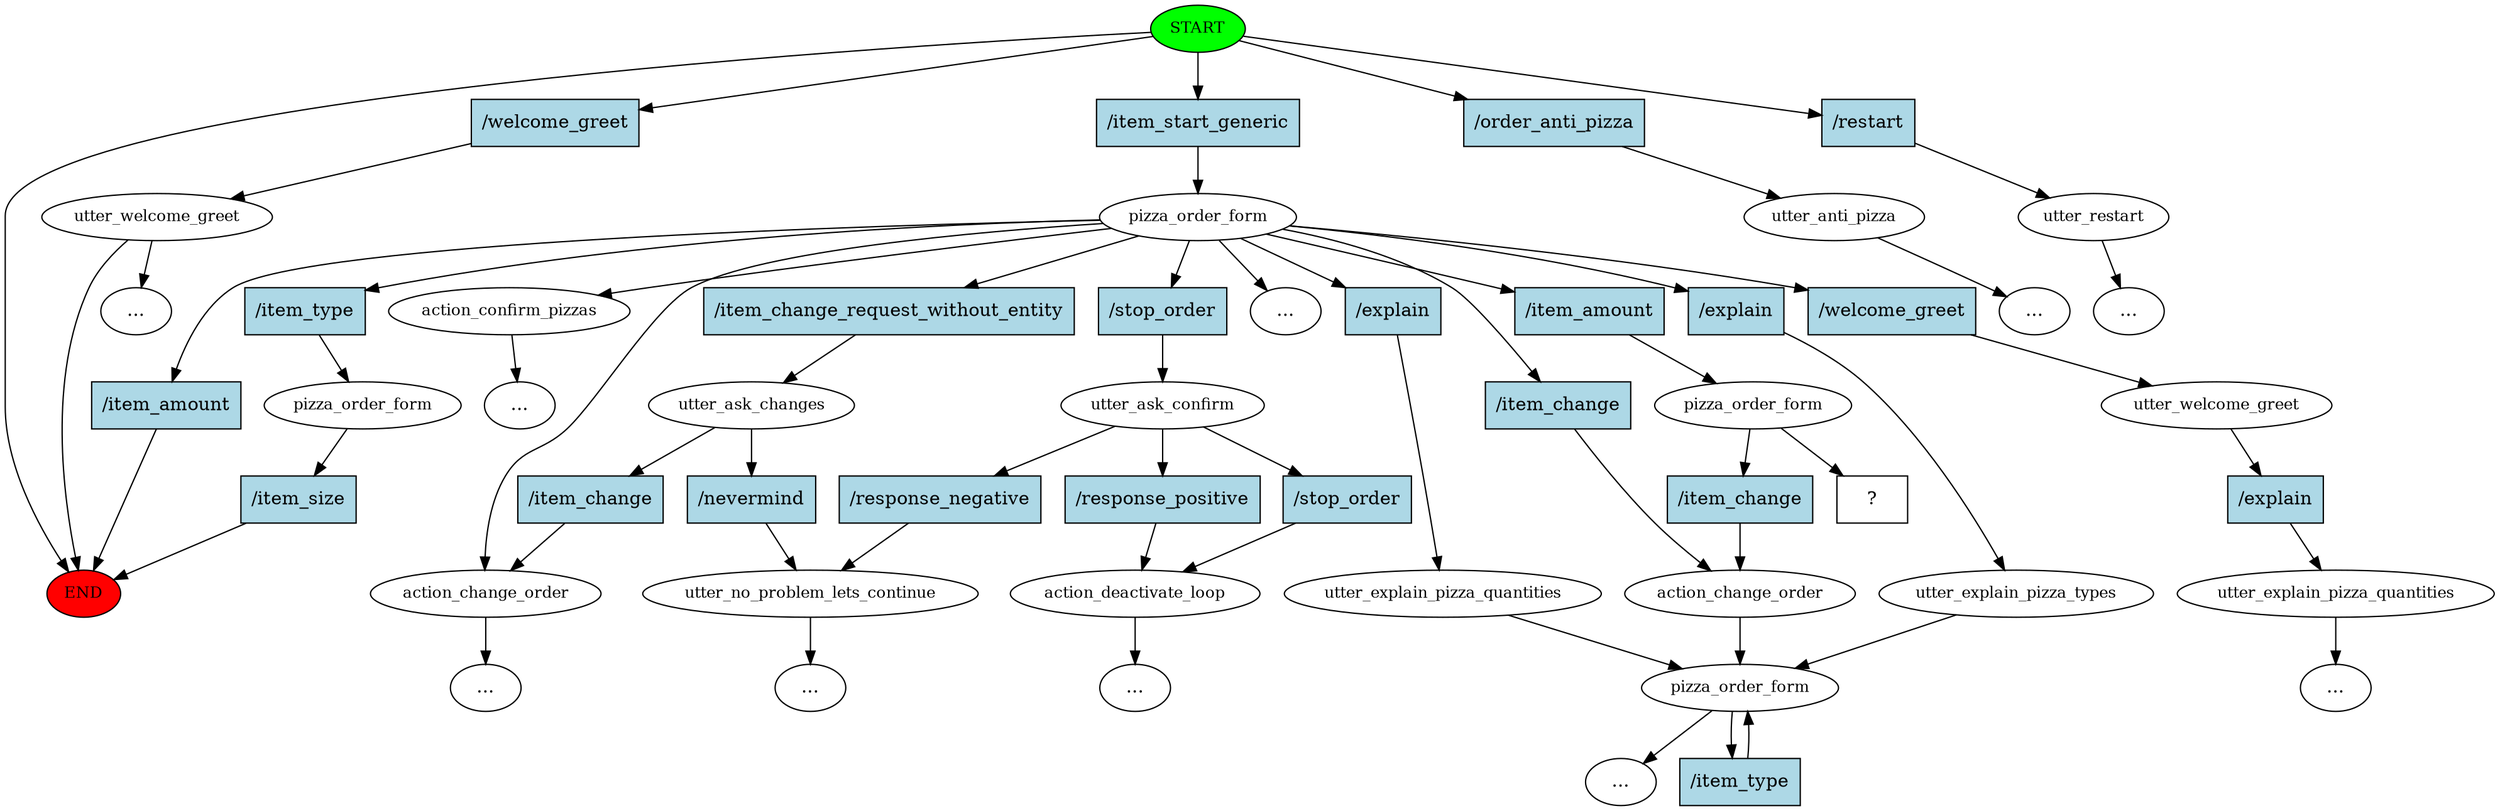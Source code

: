 digraph  {
0 [class="start active", fillcolor=green, fontsize=12, label=START, style=filled];
"-1" [class=end, fillcolor=red, fontsize=12, label=END, style=filled];
1 [class="", fontsize=12, label=utter_welcome_greet];
5 [class=active, fontsize=12, label=pizza_order_form];
7 [class="", fontsize=12, label=pizza_order_form];
10 [class="", fontsize=12, label=utter_anti_pizza];
18 [class="", fontsize=12, label=utter_explain_pizza_quantities];
19 [class="", fontsize=12, label=pizza_order_form];
21 [class="", fontsize=12, label=utter_ask_confirm];
22 [class="", fontsize=12, label=action_deactivate_loop];
41 [class="", fontsize=12, label=action_confirm_pizzas];
47 [class="", fontsize=12, label=utter_no_problem_lets_continue];
76 [class="", fontsize=12, label=action_change_order];
82 [class="", fontsize=12, label=utter_ask_changes];
83 [class="", fontsize=12, label=action_change_order];
97 [class="", fontsize=12, label=utter_explain_pizza_types];
100 [class="", fontsize=12, label=utter_welcome_greet];
101 [class="", fontsize=12, label=utter_explain_pizza_quantities];
"-53" [class=ellipsis, label="..."];
"-67" [class=ellipsis, label="..."];
"-75" [class=ellipsis, label="..."];
"-79" [class=ellipsis, label="..."];
180 [class=active, fontsize=12, label=pizza_order_form];
"-83" [class=ellipsis, label="..."];
"-87" [class=ellipsis, label="..."];
202 [class="", fontsize=12, label=utter_restart];
"-88" [class=ellipsis, label="..."];
"-89" [class=ellipsis, label="..."];
"-91" [class=ellipsis, label="..."];
"-92" [class=ellipsis, label="..."];
215 [class="intent dashed active", label="  ?  ", shape=rect];
216 [class=intent, fillcolor=lightblue, label="/welcome_greet", shape=rect, style=filled];
217 [class="intent active", fillcolor=lightblue, label="/item_start_generic", shape=rect, style=filled];
218 [class=intent, fillcolor=lightblue, label="/order_anti_pizza", shape=rect, style=filled];
219 [class=intent, fillcolor=lightblue, label="/restart", shape=rect, style=filled];
220 [class=intent, fillcolor=lightblue, label="/item_amount", shape=rect, style=filled];
221 [class=intent, fillcolor=lightblue, label="/item_type", shape=rect, style=filled];
222 [class=intent, fillcolor=lightblue, label="/explain", shape=rect, style=filled];
223 [class=intent, fillcolor=lightblue, label="/stop_order", shape=rect, style=filled];
224 [class=intent, fillcolor=lightblue, label="/item_change", shape=rect, style=filled];
225 [class=intent, fillcolor=lightblue, label="/item_change_request_without_entity", shape=rect, style=filled];
226 [class=intent, fillcolor=lightblue, label="/explain", shape=rect, style=filled];
227 [class=intent, fillcolor=lightblue, label="/welcome_greet", shape=rect, style=filled];
228 [class="intent active", fillcolor=lightblue, label="/item_amount", shape=rect, style=filled];
229 [class=intent, fillcolor=lightblue, label="/item_size", shape=rect, style=filled];
230 [class=intent, fillcolor=lightblue, label="/item_type", shape=rect, style=filled];
231 [class=intent, fillcolor=lightblue, label="/response_positive", shape=rect, style=filled];
232 [class=intent, fillcolor=lightblue, label="/stop_order", shape=rect, style=filled];
233 [class=intent, fillcolor=lightblue, label="/response_negative", shape=rect, style=filled];
234 [class=intent, fillcolor=lightblue, label="/item_change", shape=rect, style=filled];
235 [class=intent, fillcolor=lightblue, label="/nevermind", shape=rect, style=filled];
236 [class=intent, fillcolor=lightblue, label="/explain", shape=rect, style=filled];
237 [class=intent, fillcolor=lightblue, label="/item_change", shape=rect, style=filled];
0 -> "-1"  [class="", key=NONE, label=""];
0 -> 216  [class="", key=0];
0 -> 217  [class=active, key=0];
0 -> 218  [class="", key=0];
0 -> 219  [class="", key=0];
1 -> "-1"  [class="", key=NONE, label=""];
1 -> "-79"  [class="", key=NONE, label=""];
5 -> 41  [class="", key=NONE, label=""];
5 -> "-91"  [class="", key=NONE, label=""];
5 -> 83  [class="", key=NONE, label=""];
5 -> 220  [class="", key=0];
5 -> 221  [class="", key=0];
5 -> 222  [class="", key=0];
5 -> 223  [class="", key=0];
5 -> 224  [class="", key=0];
5 -> 225  [class="", key=0];
5 -> 226  [class="", key=0];
5 -> 227  [class="", key=0];
5 -> 228  [class=active, key=0];
7 -> 229  [class="", key=0];
10 -> "-53"  [class="", key=NONE, label=""];
18 -> 19  [class="", key=NONE, label=""];
19 -> "-92"  [class="", key=NONE, label=""];
19 -> 230  [class="", key=0];
21 -> 231  [class="", key=0];
21 -> 232  [class="", key=0];
21 -> 233  [class="", key=0];
22 -> "-75"  [class="", key=NONE, label=""];
41 -> "-67"  [class="", key=NONE, label=""];
47 -> "-83"  [class="", key=NONE, label=""];
76 -> 19  [class="", key=NONE, label=""];
82 -> 234  [class="", key=0];
82 -> 235  [class="", key=0];
83 -> "-87"  [class="", key=NONE, label=""];
97 -> 19  [class="", key=NONE, label=""];
100 -> 236  [class="", key=0];
101 -> "-89"  [class="", key=NONE, label=""];
180 -> 215  [class=active, key=NONE, label=""];
180 -> 237  [class="", key=0];
202 -> "-88"  [class="", key=NONE, label=""];
216 -> 1  [class="", key=0];
217 -> 5  [class=active, key=0];
218 -> 10  [class="", key=0];
219 -> 202  [class="", key=0];
220 -> "-1"  [class="", key=0];
221 -> 7  [class="", key=0];
222 -> 18  [class="", key=0];
223 -> 21  [class="", key=0];
224 -> 76  [class="", key=0];
225 -> 82  [class="", key=0];
226 -> 97  [class="", key=0];
227 -> 100  [class="", key=0];
228 -> 180  [class=active, key=0];
229 -> "-1"  [class="", key=0];
230 -> 19  [class="", key=0];
231 -> 22  [class="", key=0];
232 -> 22  [class="", key=0];
233 -> 47  [class="", key=0];
234 -> 83  [class="", key=0];
235 -> 47  [class="", key=0];
236 -> 101  [class="", key=0];
237 -> 76  [class="", key=0];
}

